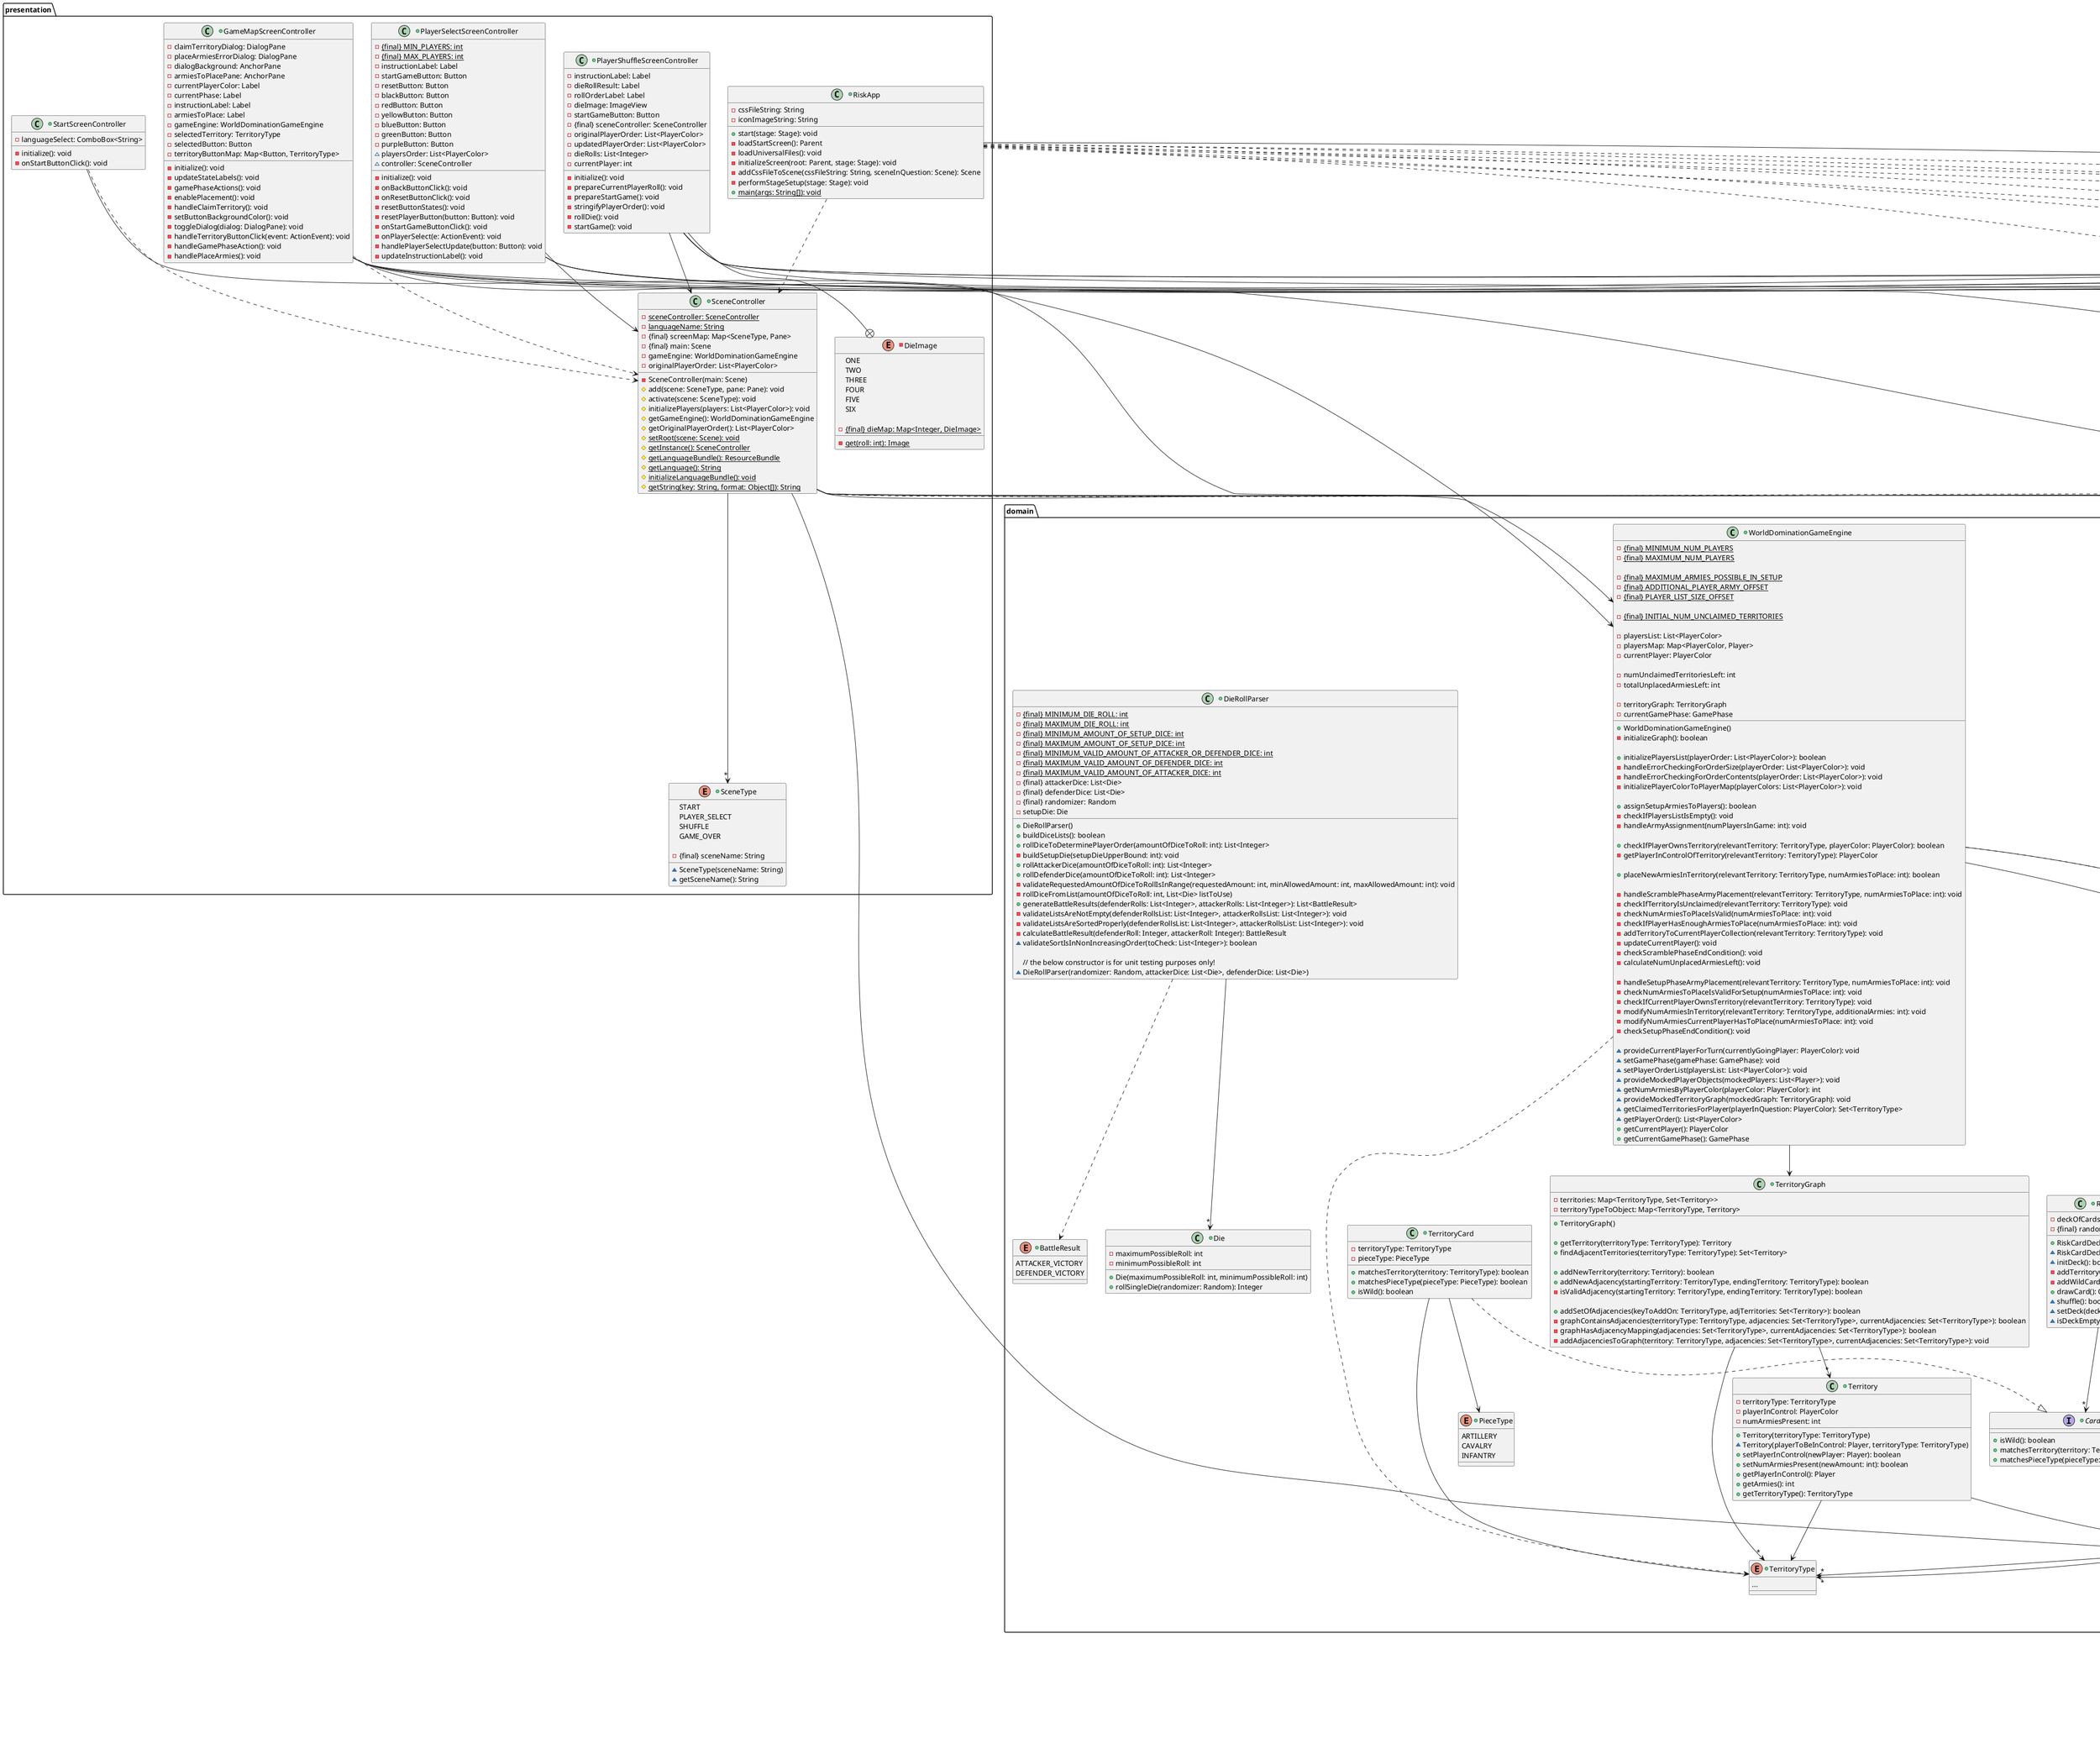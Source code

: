 @startuml RiskDesign

package presentation {
    +class RiskApp {
        -cssFileString: String
        -iconImageString: String

        +start(stage: Stage): void
        -loadStartScreen(): Parent
        -loadUniversalFiles(): void
        -initializeScreen(root: Parent, stage: Stage): void
        -addCssFileToScene(cssFileString: String, sceneInQuestion: Scene): Scene
        -performStageSetup(stage: Stage): void
        +{static} main(args: String[]): void
    }

    +enum SceneType {
        START
        PLAYER_SELECT
        SHUFFLE
        GAME_OVER

        -{final} sceneName: String
        ~SceneType(sceneName: String)
        ~getSceneName(): String
    }

    +class GameMapScreenController {
        -claimTerritoryDialog: DialogPane
        -placeArmiesErrorDialog: DialogPane
        -dialogBackground: AnchorPane
        -armiesToPlacePane: AnchorPane
        -currentPlayerColor: Label
        -currentPhase: Label
        -instructionLabel: Label
        -armiesToPlace: Label
        -gameEngine: WorldDominationGameEngine
        -selectedTerritory: TerritoryType
        -selectedButton: Button
        -territoryButtonMap: Map<Button, TerritoryType>

        -initialize(): void
        -updateStateLabels(): void
        -gamePhaseActions(): void
        -enablePlacement(): void
        -handleClaimTerritory(): void
        -setButtonBackgroundColor(): void
        -toggleDialog(dialog: DialogPane): void
        -handleTerritoryButtonClick(event: ActionEvent): void
        -handleGamePhaseAction(): void
        -handlePlaceArmies(): void
    }

    +class PlayerSelectScreenController {
        -{static}{final} MIN_PLAYERS: int
        -{static}{final} MAX_PLAYERS: int
        -instructionLabel: Label
        -startGameButton: Button
        -resetButton: Button
        -blackButton: Button
        -redButton: Button
        -yellowButton: Button
        -blueButton: Button
        -greenButton: Button
        -purpleButton: Button
        ~playersOrder: List<PlayerColor>
        ~controller: SceneController

        -initialize(): void
        -onBackButtonClick(): void
        -onResetButtonClick(): void
        -resetButtonStates(): void
        -resetPlayerButton(button: Button): void
        -onStartGameButtonClick(): void
        -onPlayerSelect(e: ActionEvent): void
        -handlePlayerSelectUpdate(button: Button): void
        -updateInstructionLabel(): void
    }

    +class PlayerShuffleScreenController {
        -instructionLabel: Label
        -dieRollResult: Label
        -rollOrderLabel: Label
        -dieImage: ImageView
        -startGameButton: Button
        -{final} sceneController: SceneController
        -originalPlayerOrder: List<PlayerColor>
        -updatedPlayerOrder: List<PlayerColor>
        -dieRolls: List<Integer>
        -currentPlayer: int

        -initialize(): void
        -prepareCurrentPlayerRoll(): void
        -prepareStartGame(): void
        -stringifyPlayerOrder(): void
        -rollDie(): void
        -startGame(): void
    }

    -enum DieImage {
        ONE
        TWO
        THREE
        FOUR
        FIVE
        SIX

        -{static}{final} dieMap: Map<Integer, DieImage>
        -{static}get(roll: int): Image
    }

    PlayerShuffleScreenController --+ DieImage

    +class SceneController {
        -{static} sceneController: SceneController
        -{static} languageName: String
        -{final} screenMap: Map<SceneType, Pane>
        -{final} main: Scene
        -gameEngine: WorldDominationGameEngine
        -originalPlayerOrder: List<PlayerColor>

        -SceneController(main: Scene)
        #add(scene: SceneType, pane: Pane): void
        #activate(scene: SceneType): void
        #initializePlayers(players: List<PlayerColor>): void
        #getGameEngine(): WorldDominationGameEngine
        #getOriginalPlayerOrder(): List<PlayerColor>
        #{static} setRoot(scene: Scene): void
        #{static} getInstance(): SceneController
        #{static} getLanguageBundle(): ResourceBundle
        #{static} getLanguage(): String
        #{static} initializeLanguageBundle(): void
        #{static} getString(key: String, format: Object[]): String
    }

    SceneController --> "*" SceneType

    +class StartScreenController {
        -languageSelect: ComboBox<String>

        -initialize(): void
        -onStartButtonClick(): void
    }

    GameMapScreenController ..> SceneController
    PlayerSelectScreenController --> SceneController
    PlayerShuffleScreenController --> SceneController
    StartScreenController ..> SceneController
    RiskApp ..> SceneController
}

package domain {
    +class WorldDominationGameEngine {
        -{static}{final} MINIMUM_NUM_PLAYERS
        -{static}{final} MAXIMUM_NUM_PLAYERS

        -{static}{final} MAXIMUM_ARMIES_POSSIBLE_IN_SETUP
        -{static}{final} ADDITIONAL_PLAYER_ARMY_OFFSET
        -{static}{final} PLAYER_LIST_SIZE_OFFSET

        -{static}{final} INITIAL_NUM_UNCLAIMED_TERRITORIES

        -playersList: List<PlayerColor>
        -playersMap: Map<PlayerColor, Player>
        -currentPlayer: PlayerColor

        -numUnclaimedTerritoriesLeft: int
        -totalUnplacedArmiesLeft: int

        -territoryGraph: TerritoryGraph
        -currentGamePhase: GamePhase

        +WorldDominationGameEngine()
        -initializeGraph(): boolean

        +initializePlayersList(playerOrder: List<PlayerColor>): boolean
        -handleErrorCheckingForOrderSize(playerOrder: List<PlayerColor>): void
        -handleErrorCheckingForOrderContents(playerOrder: List<PlayerColor>): void
        -initializePlayerColorToPlayerMap(playerColors: List<PlayerColor>): void

        +assignSetupArmiesToPlayers(): boolean
        -checkIfPlayersListIsEmpty(): void
        -handleArmyAssignment(numPlayersInGame: int): void

        +checkIfPlayerOwnsTerritory(relevantTerritory: TerritoryType, playerColor: PlayerColor): boolean
        -getPlayerInControlOfTerritory(relevantTerritory: TerritoryType): PlayerColor

        +placeNewArmiesInTerritory(relevantTerritory: TerritoryType, numArmiesToPlace: int): boolean

        -handleScramblePhaseArmyPlacement(relevantTerritory: TerritoryType, numArmiesToPlace: int): void
        -checkIfTerritoryIsUnclaimed(relevantTerritory: TerritoryType): void
        -checkNumArmiesToPlaceIsValid(numArmiesToPlace: int): void
        -checkIfPlayerHasEnoughArmiesToPlace(numArmiesToPlace: int): void
        -addTerritoryToCurrentPlayerCollection(relevantTerritory: TerritoryType): void
        -updateCurrentPlayer(): void
        -checkScramblePhaseEndCondition(): void
        -calculateNumUnplacedArmiesLeft(): void

        -handleSetupPhaseArmyPlacement(relevantTerritory: TerritoryType, numArmiesToPlace: int): void
        -checkNumArmiesToPlaceIsValidForSetup(numArmiesToPlace: int): void
        -checkIfCurrentPlayerOwnsTerritory(relevantTerritory: TerritoryType): void
        -modifyNumArmiesInTerritory(relevantTerritory: TerritoryType, additionalArmies: int): void
        -modifyNumArmiesCurrentPlayerHasToPlace(numArmiesToPlace: int): void
        -checkSetupPhaseEndCondition(): void

        ~provideCurrentPlayerForTurn(currentlyGoingPlayer: PlayerColor): void
        ~setGamePhase(gamePhase: GamePhase): void
        ~setPlayerOrderList(playersList: List<PlayerColor>): void
        ~provideMockedPlayerObjects(mockedPlayers: List<Player>): void
        ~getNumArmiesByPlayerColor(playerColor: PlayerColor): int
        ~provideMockedTerritoryGraph(mockedGraph: TerritoryGraph): void
        ~getClaimedTerritoriesForPlayer(playerInQuestion: PlayerColor): Set<TerritoryType>
        ~getPlayerOrder(): List<PlayerColor>
        +getCurrentPlayer(): PlayerColor
        +getCurrentGamePhase(): GamePhase
    }

    WorldDominationGameEngine --> "*" Player

    +class Player {
        -{final} playerColor: PlayerColor
        -numArmiesToPlace: int
        -{final} claimedTerritories: Set<TerritoryType>
        +Player(playerColor: PlayerColor)
        +getTerritories(): Set<TerritoryType>
        +setNumArmiesToPlace(newAmount: int): void
        +getColor(): PlayerColor
        +getNumArmiesToPlace(): int
        +addTerritoryToCollection(relevantTerritory: TerritoryType): void
    }

    Player --> PlayerColor
    Player --> "*" TerritoryType

    +enum GamePhase {
        SCRAMBLE
        SETUP
        PLACEMENT
        ATTACK
        FORTIFY
        GAME_OVER
    }

    WorldDominationGameEngine --> GamePhase
    WorldDominationGameEngine --> TerritoryGraph
    WorldDominationGameEngine ..> TerritoryType
    WorldDominationGameEngine ..> PlayerColor

    +class RiskCardDeck {
        -deckOfCards: List<Card>
        -{final} random: Random
        +RiskCardDeck()
        ~RiskCardDeck(random: Random)
        ~initDeck(): boolean
        -addTerritoryCards(): void
        -addWildCards(): void
        +drawCard(): Card
        ~shuffle(): boolean
        ~setDeck(deck: List<Card>): void
        ~isDeckEmpty(): boolean
    }

    +class Die {
        -maximumPossibleRoll: int
        -minimumPossibleRoll: int
        +Die(maximumPossibleRoll: int, minimumPossibleRoll: int)
        +rollSingleDie(randomizer: Random): Integer
    }

    +class DieRollParser {
        -{static} {final} MINIMUM_DIE_ROLL: int
        -{static} {final} MAXIMUM_DIE_ROLL: int
        -{static} {final} MINIMUM_AMOUNT_OF_SETUP_DICE: int
        -{static} {final} MAXIMUM_AMOUNT_OF_SETUP_DICE: int
        -{static} {final} MINIMUM_VALID_AMOUNT_OF_ATTACKER_OR_DEFENDER_DICE: int
        -{static} {final} MAXIMUM_VALID_AMOUNT_OF_DEFENDER_DICE: int
        -{static} {final} MAXIMUM_VALID_AMOUNT_OF_ATTACKER_DICE: int
        -{final} attackerDice: List<Die>
        -{final} defenderDice: List<Die>
        -{final} randomizer: Random
        -setupDie: Die

        +DieRollParser()
        +buildDiceLists(): boolean
        +rollDiceToDeterminePlayerOrder(amountOfDiceToRoll: int): List<Integer>
        -buildSetupDie(setupDieUpperBound: int): void
        +rollAttackerDice(amountOfDiceToRoll: int): List<Integer>
        +rollDefenderDice(amountOfDiceToRoll: int): List<Integer>
        -validateRequestedAmountOfDiceToRollIsInRange(requestedAmount: int, minAllowedAmount: int, maxAllowedAmount: int): void
        -rollDiceFromList(amountOfDiceToRoll: int, List<Die> listToUse)
        +generateBattleResults(defenderRolls: List<Integer>, attackerRolls: List<Integer>): List<BattleResult>
        -validateListsAreNotEmpty(defenderRollsList: List<Integer>, attackerRollsList: List<Integer>): void
        -validateListsAreSortedProperly(defenderRollsList: List<Integer>, attackerRollsList: List<Integer>): void
        -calculateBattleResult(defenderRoll: Integer, attackerRoll: Integer): BattleResult
        ~validateSortIsInNonIncreasingOrder(toCheck: List<Integer>): boolean

        // {method} the below constructor is for unit testing purposes only!
        ~DieRollParser(randomizer: Random, attackerDice: List<Die>, defenderDice: List<Die>)
    }

    DieRollParser --> "*" Die
    DieRollParser ..> BattleResult

    +enum BattleResult {
        ATTACKER_VICTORY
        DEFENDER_VICTORY
    }


    +class TradeInParser {
        -setsTradedIn: int
        +startTrade(cards: Set<Card>): int
        +getMatchedTerritories(player: Player, cards: Set<Card>): Set<TerritoryType>
        -checkTradeInState(cards: Set<Card>): void
        -hasOneOfEachType(cards: Set<Card>): boolean
        -hasThreeOfSameType(cards: Set<Card>): boolean
        -countPieceType(cards: Set<Card>, type: PieceType): long
        -hasWild(cards: Set<Card>): boolean
        ~setSetsTradedIn(setsTradedIn: int): void
    }

    TradeInParser .d.> Card
    TradeInParser ..> Player

    +enum PieceType {
        ARTILLERY
        CAVALRY
        INFANTRY
    }

    +interface Card {
        +isWild(): boolean
        +matchesTerritory(territory: TerritoryType): boolean
        +matchesPieceType(pieceType: PieceType): boolean
    }

    +class WildCard {
        +matchesTerritory(territory: TerritoryType): boolean
        +matchesPieceType(pieceType: PieceType): boolean
        +isWild(): boolean
    }

    note "matchesPieceType and isWild returns true, matchesTerritory returns false" as N1
    N1 .u. WildCard

    +class TerritoryCard {
        -territoryType: TerritoryType
        -pieceType: PieceType
        +matchesTerritory(territory: TerritoryType): boolean
        +matchesPieceType(pieceType: PieceType): boolean
        +isWild(): boolean
    }

    TerritoryCard --> PieceType
    TerritoryCard --> TerritoryType

    TerritoryCard ..|> Card
    WildCard ..|> Card
    RiskCardDeck --> "*" Card

    +enum TerritoryType {
        ...
    }

    +class TerritoryGraph {
        -territories: Map<TerritoryType, Set<Territory>>
        -territoryTypeToObject: Map<TerritoryType, Territory>
        +TerritoryGraph()

        +getTerritory(territoryType: TerritoryType): Territory
        +findAdjacentTerritories(territoryType: TerritoryType): Set<Territory>

        +addNewTerritory(territory: Territory): boolean
        +addNewAdjacency(startingTerritory: TerritoryType, endingTerritory: TerritoryType): boolean
        -isValidAdjacency(startingTerritory: TerritoryType, endingTerritory: TerritoryType): boolean

        +addSetOfAdjacencies(keyToAddOn: TerritoryType, adjTerritories: Set<Territory>): boolean
        -graphContainsAdjacencies(territoryType: TerritoryType, adjacencies: Set<TerritoryType>, currentAdjacencies: Set<TerritoryType>): boolean
        -graphHasAdjacencyMapping(adjacencies: Set<TerritoryType>, currentAdjacencies: Set<TerritoryType>): boolean
        -addAdjacenciesToGraph(territory: TerritoryType, adjacencies: Set<TerritoryType>, currentAdjacencies: Set<TerritoryType>): void
    }

    TerritoryGraph --> "*" Territory
    TerritoryGraph --> "*" TerritoryType

    +class Territory {
        -territoryType: TerritoryType
        -playerInControl: PlayerColor
        -numArmiesPresent: int

        +Territory(territoryType: TerritoryType)
        ~Territory(playerToBeInControl: Player, territoryType: TerritoryType)
        +setPlayerInControl(newPlayer: Player): boolean 
        +setNumArmiesPresent(newAmount: int): boolean
        +getPlayerInControl(): Player
        +getArmies(): int
        +getTerritoryType(): TerritoryType
    }

    Territory --> PlayerColor
    Territory --> TerritoryType

    +enum PlayerColor {
        SETUP
        BLACK
        RED
        YELLOW
        BLUE
        GREEN
        PURPLE
    }
}

presentation.GameMapScreenController --> domain.WorldDominationGameEngine
presentation.GameMapScreenController --> "*" domain.TerritoryType

presentation.PlayerSelectScreenController --> "*" domain.PlayerColor

presentation.PlayerShuffleScreenController --> "*" domain.PlayerColor

presentation.SceneController --> "*" domain.PlayerColor
presentation.SceneController --> domain.WorldDominationGameEngine

package datasource {
    +interface FileLoader {
        +open(fileName: String): boolean
        +getFileUrl(): URL
    }

    +class ImageFileLoader {
        -{static} {final} IMAGE_DIRECTORY: String

        +open(fileName: String): boolean
        -checkFileExistence(fileName: String, file: URL): void
        +getFileUrl(): URL
    }

    +class SceneFileLoader {
        -sceneFile: URL

        +open(fileName: String): boolean
        -checkFileExistence(file: URL): void
        +getFileUrl(): URL
    }

    +class StyleSheetLoader {
        -cssFile: URL

        +open(fileName: String): boolean
        -createFilePointer(fileName: String): URL
        -checkFileExistence(file: URL): void
        +getFileUrl(): URL
    }

    ImageFileLoader ..|> FileLoader
    SceneFileLoader ..|> FileLoader
    StyleSheetLoader ..|> FileLoader

    +class StringsBundleLoader {
        -{static} {final} BUNDLE_NAME: String
        -{static} {final} INSTANCE: StringsBundleLoader
        -localeName: String

        -openBundle(locale: String): boolean
        -getResourceBundle(): ResourceBundle
        +{static} open(locale: String): boolean
        +{static} getBundle(): ResourceBundle
    }
}

presentation.RiskApp ..> datasource.SceneFileLoader
presentation.RiskApp ..> datasource.StyleSheetLoader
presentation.RiskApp ..> datasource.ImageFileLoader

presentation.SceneController --> datasource.FileLoader
presentation.SceneController ..> datasource.StringsBundleLoader


package JavaFX {
    +class Scene {
    }

    +class Parent {
    }

    +abstract class Application {
        +{static} launch(): void
    }

    +class Stage {
    }

    +class FXMLLoader {
    }

    +class Image {
    }

    +class Button {
    }

    +class AnchorPane {
    }

    +class DialogPane {
    }

    +class Label {
    }

    +class ImageView {
    }

    +class Pane {
    }

    +class ComboBox {
    }
}

presentation.RiskApp --|> JavaFX.Application
presentation.RiskApp ..> JavaFX.FXMLLoader
presentation.RiskApp ..> JavaFX.Stage
presentation.RiskApp ..> JavaFX.Parent
presentation.RiskApp ..> JavaFX.Scene
presentation.RiskApp ..> JavaFX.Image

presentation.GameMapScreenController --> "*" JavaFX.Button
presentation.GameMapScreenController --> "2" JavaFX.DialogPane
presentation.GameMapScreenController --> "2" JavaFX.AnchorPane
presentation.GameMapScreenController --> "3" JavaFX.Label

presentation.PlayerSelectScreenController --> JavaFX.Label
presentation.PlayerSelectScreenController --> "*" JavaFX.Button

presentation.PlayerShuffleScreenController --> "3" JavaFX.Label
presentation.PlayerShuffleScreenController --> JavaFX.ImageView
presentation.PlayerShuffleScreenController --> JavaFX.Button

presentation.SceneController --> JavaFX.FXMLLoader
presentation.SceneController --> JavaFX.Scene
presentation.SceneController --> "*" JavaFX.Pane

presentation.StartScreenController --> JavaFX.ComboBox

@enduml
